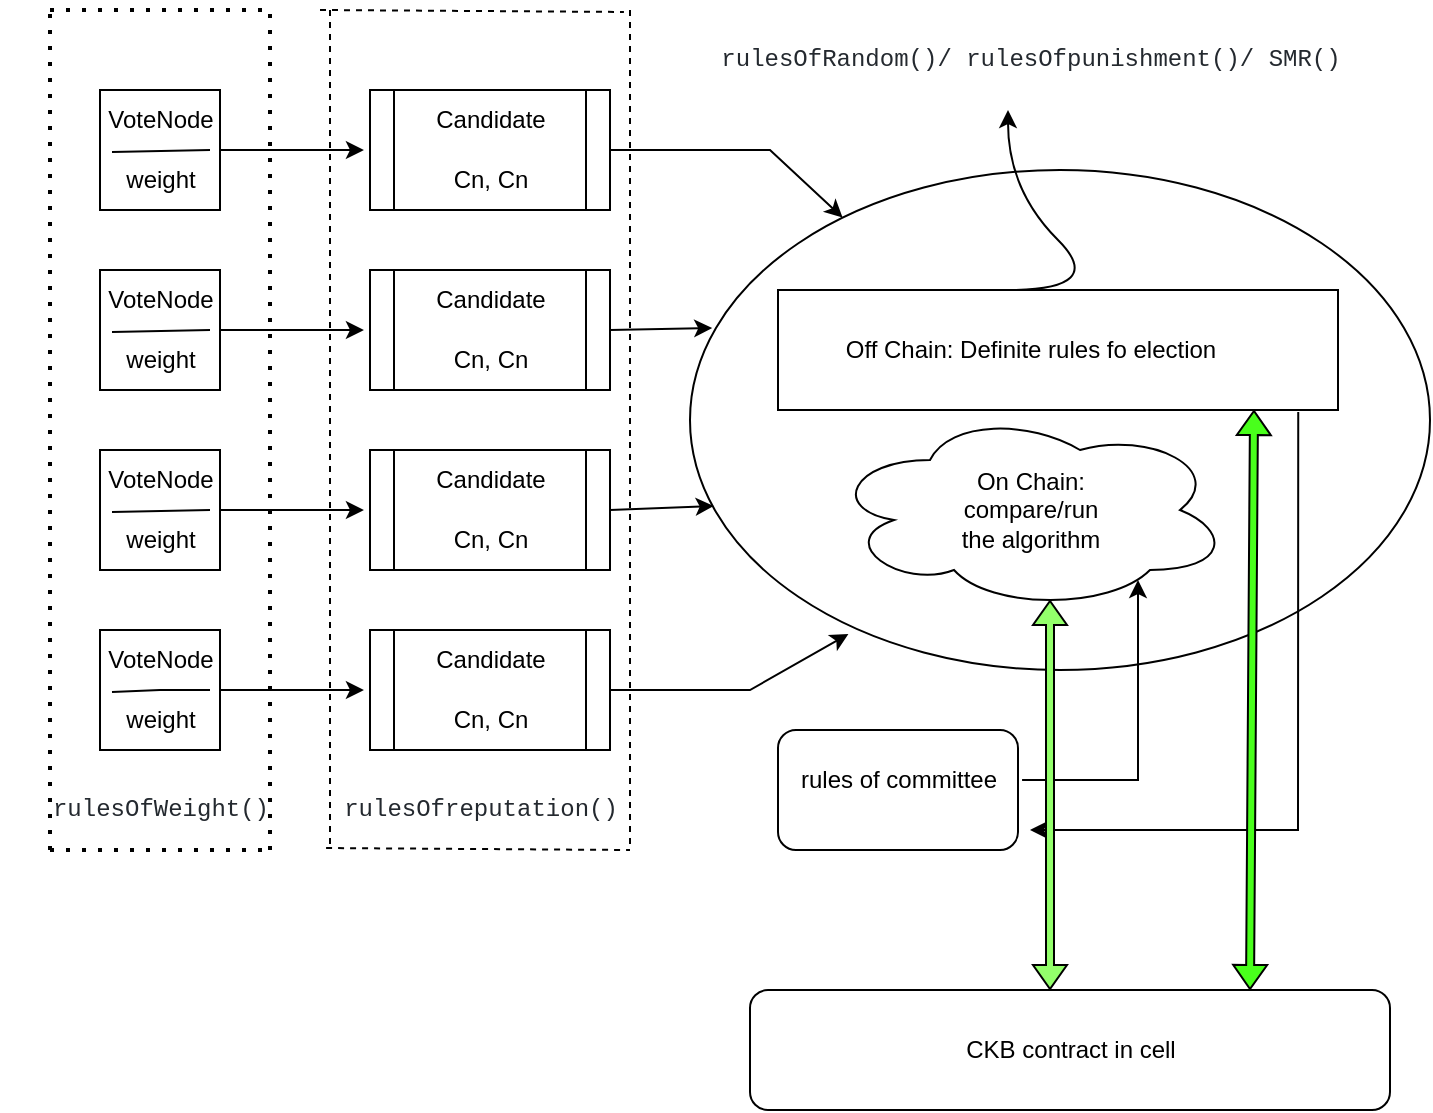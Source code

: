 <mxfile version="20.6.0" type="github">
  <diagram id="auPgPuv8J61tu-4cb-6g" name="第 1 页">
    <mxGraphModel dx="898" dy="523" grid="0" gridSize="10" guides="1" tooltips="1" connect="1" arrows="1" fold="1" page="1" pageScale="1" pageWidth="827" pageHeight="1169" math="0" shadow="0">
      <root>
        <mxCell id="0" />
        <mxCell id="1" parent="0" />
        <mxCell id="LjoHzXwH2n2T3uThLXAH-1" value="" style="whiteSpace=wrap;html=1;aspect=fixed;" vertex="1" parent="1">
          <mxGeometry x="75" y="60" width="60" height="60" as="geometry" />
        </mxCell>
        <mxCell id="LjoHzXwH2n2T3uThLXAH-3" value="VoteNode" style="text;html=1;resizable=0;autosize=1;align=center;verticalAlign=middle;points=[];fillColor=none;strokeColor=none;rounded=0;" vertex="1" parent="1">
          <mxGeometry x="65" y="60" width="80" height="30" as="geometry" />
        </mxCell>
        <mxCell id="LjoHzXwH2n2T3uThLXAH-4" value="" style="endArrow=none;html=1;rounded=0;exitX=0.2;exitY=1.033;exitDx=0;exitDy=0;exitPerimeter=0;" edge="1" parent="1" source="LjoHzXwH2n2T3uThLXAH-3">
          <mxGeometry width="50" height="50" relative="1" as="geometry">
            <mxPoint x="80" y="140" as="sourcePoint" />
            <mxPoint x="130" y="90" as="targetPoint" />
          </mxGeometry>
        </mxCell>
        <mxCell id="LjoHzXwH2n2T3uThLXAH-5" value="weight" style="text;html=1;resizable=0;autosize=1;align=center;verticalAlign=middle;points=[];fillColor=none;strokeColor=none;rounded=0;" vertex="1" parent="1">
          <mxGeometry x="75" y="90" width="60" height="30" as="geometry" />
        </mxCell>
        <mxCell id="LjoHzXwH2n2T3uThLXAH-6" value="" style="whiteSpace=wrap;html=1;aspect=fixed;" vertex="1" parent="1">
          <mxGeometry x="75" y="150" width="60" height="60" as="geometry" />
        </mxCell>
        <mxCell id="LjoHzXwH2n2T3uThLXAH-7" value="VoteNode" style="text;html=1;resizable=0;autosize=1;align=center;verticalAlign=middle;points=[];fillColor=none;strokeColor=none;rounded=0;" vertex="1" parent="1">
          <mxGeometry x="65" y="150" width="80" height="30" as="geometry" />
        </mxCell>
        <mxCell id="LjoHzXwH2n2T3uThLXAH-8" value="" style="endArrow=none;html=1;rounded=0;exitX=0.2;exitY=1.033;exitDx=0;exitDy=0;exitPerimeter=0;" edge="1" parent="1" source="LjoHzXwH2n2T3uThLXAH-7">
          <mxGeometry width="50" height="50" relative="1" as="geometry">
            <mxPoint x="80" y="230" as="sourcePoint" />
            <mxPoint x="130" y="180" as="targetPoint" />
          </mxGeometry>
        </mxCell>
        <mxCell id="LjoHzXwH2n2T3uThLXAH-9" value="weight" style="text;html=1;resizable=0;autosize=1;align=center;verticalAlign=middle;points=[];fillColor=none;strokeColor=none;rounded=0;" vertex="1" parent="1">
          <mxGeometry x="75" y="180" width="60" height="30" as="geometry" />
        </mxCell>
        <mxCell id="LjoHzXwH2n2T3uThLXAH-10" value="" style="whiteSpace=wrap;html=1;aspect=fixed;" vertex="1" parent="1">
          <mxGeometry x="75" y="240" width="60" height="60" as="geometry" />
        </mxCell>
        <mxCell id="LjoHzXwH2n2T3uThLXAH-11" value="VoteNode" style="text;html=1;resizable=0;autosize=1;align=center;verticalAlign=middle;points=[];fillColor=none;strokeColor=none;rounded=0;" vertex="1" parent="1">
          <mxGeometry x="65" y="240" width="80" height="30" as="geometry" />
        </mxCell>
        <mxCell id="LjoHzXwH2n2T3uThLXAH-12" value="" style="endArrow=none;html=1;rounded=0;exitX=0.2;exitY=1.033;exitDx=0;exitDy=0;exitPerimeter=0;" edge="1" parent="1" source="LjoHzXwH2n2T3uThLXAH-11">
          <mxGeometry width="50" height="50" relative="1" as="geometry">
            <mxPoint x="80" y="320" as="sourcePoint" />
            <mxPoint x="130" y="270" as="targetPoint" />
          </mxGeometry>
        </mxCell>
        <mxCell id="LjoHzXwH2n2T3uThLXAH-13" value="weight" style="text;html=1;resizable=0;autosize=1;align=center;verticalAlign=middle;points=[];fillColor=none;strokeColor=none;rounded=0;" vertex="1" parent="1">
          <mxGeometry x="75" y="270" width="60" height="30" as="geometry" />
        </mxCell>
        <mxCell id="LjoHzXwH2n2T3uThLXAH-14" value="" style="whiteSpace=wrap;html=1;aspect=fixed;" vertex="1" parent="1">
          <mxGeometry x="75" y="330" width="60" height="60" as="geometry" />
        </mxCell>
        <mxCell id="LjoHzXwH2n2T3uThLXAH-15" value="VoteNode" style="text;html=1;resizable=0;autosize=1;align=center;verticalAlign=middle;points=[];fillColor=none;strokeColor=none;rounded=0;" vertex="1" parent="1">
          <mxGeometry x="65" y="330" width="80" height="30" as="geometry" />
        </mxCell>
        <mxCell id="LjoHzXwH2n2T3uThLXAH-16" value="" style="endArrow=none;html=1;rounded=0;exitX=0.2;exitY=1.033;exitDx=0;exitDy=0;exitPerimeter=0;" edge="1" parent="1" source="LjoHzXwH2n2T3uThLXAH-15">
          <mxGeometry width="50" height="50" relative="1" as="geometry">
            <mxPoint x="80" y="410" as="sourcePoint" />
            <mxPoint x="130" y="360" as="targetPoint" />
            <Array as="points">
              <mxPoint x="105" y="360" />
            </Array>
          </mxGeometry>
        </mxCell>
        <mxCell id="LjoHzXwH2n2T3uThLXAH-17" value="weight" style="text;html=1;resizable=0;autosize=1;align=center;verticalAlign=middle;points=[];fillColor=none;strokeColor=none;rounded=0;" vertex="1" parent="1">
          <mxGeometry x="75" y="360" width="60" height="30" as="geometry" />
        </mxCell>
        <mxCell id="LjoHzXwH2n2T3uThLXAH-20" value="" style="endArrow=classic;html=1;rounded=0;exitX=0.913;exitY=1.067;exitDx=0;exitDy=0;exitPerimeter=0;" edge="1" parent="1">
          <mxGeometry width="50" height="50" relative="1" as="geometry">
            <mxPoint x="135.0" y="270.01" as="sourcePoint" />
            <mxPoint x="206.96" y="270" as="targetPoint" />
          </mxGeometry>
        </mxCell>
        <mxCell id="LjoHzXwH2n2T3uThLXAH-21" value="" style="endArrow=classic;html=1;rounded=0;exitX=0.913;exitY=1.067;exitDx=0;exitDy=0;exitPerimeter=0;" edge="1" parent="1">
          <mxGeometry width="50" height="50" relative="1" as="geometry">
            <mxPoint x="135.0" y="180.01" as="sourcePoint" />
            <mxPoint x="206.96" y="180" as="targetPoint" />
          </mxGeometry>
        </mxCell>
        <mxCell id="LjoHzXwH2n2T3uThLXAH-22" value="" style="endArrow=classic;html=1;rounded=0;exitX=0.913;exitY=1.067;exitDx=0;exitDy=0;exitPerimeter=0;" edge="1" parent="1">
          <mxGeometry width="50" height="50" relative="1" as="geometry">
            <mxPoint x="135.0" y="360.01" as="sourcePoint" />
            <mxPoint x="206.96" y="360" as="targetPoint" />
          </mxGeometry>
        </mxCell>
        <mxCell id="LjoHzXwH2n2T3uThLXAH-23" value="" style="endArrow=classic;html=1;rounded=0;exitX=0.913;exitY=1.067;exitDx=0;exitDy=0;exitPerimeter=0;" edge="1" parent="1">
          <mxGeometry width="50" height="50" relative="1" as="geometry">
            <mxPoint x="135" y="90.01" as="sourcePoint" />
            <mxPoint x="206.96" y="90" as="targetPoint" />
          </mxGeometry>
        </mxCell>
        <mxCell id="LjoHzXwH2n2T3uThLXAH-25" value="" style="shape=process;whiteSpace=wrap;html=1;backgroundOutline=1;" vertex="1" parent="1">
          <mxGeometry x="210" y="60" width="120" height="60" as="geometry" />
        </mxCell>
        <mxCell id="LjoHzXwH2n2T3uThLXAH-26" value="Candidate" style="text;html=1;resizable=0;autosize=1;align=center;verticalAlign=middle;points=[];fillColor=none;strokeColor=none;rounded=0;" vertex="1" parent="1">
          <mxGeometry x="230" y="60" width="80" height="30" as="geometry" />
        </mxCell>
        <mxCell id="LjoHzXwH2n2T3uThLXAH-27" value="Cn, Cn" style="text;html=1;resizable=0;autosize=1;align=center;verticalAlign=middle;points=[];fillColor=none;strokeColor=none;rounded=0;" vertex="1" parent="1">
          <mxGeometry x="240" y="90" width="60" height="30" as="geometry" />
        </mxCell>
        <mxCell id="LjoHzXwH2n2T3uThLXAH-28" value="" style="shape=process;whiteSpace=wrap;html=1;backgroundOutline=1;" vertex="1" parent="1">
          <mxGeometry x="210" y="150" width="120" height="60" as="geometry" />
        </mxCell>
        <mxCell id="LjoHzXwH2n2T3uThLXAH-29" value="Candidate" style="text;html=1;resizable=0;autosize=1;align=center;verticalAlign=middle;points=[];fillColor=none;strokeColor=none;rounded=0;" vertex="1" parent="1">
          <mxGeometry x="230" y="150" width="80" height="30" as="geometry" />
        </mxCell>
        <mxCell id="LjoHzXwH2n2T3uThLXAH-30" value="Cn, Cn" style="text;html=1;resizable=0;autosize=1;align=center;verticalAlign=middle;points=[];fillColor=none;strokeColor=none;rounded=0;" vertex="1" parent="1">
          <mxGeometry x="240" y="180" width="60" height="30" as="geometry" />
        </mxCell>
        <mxCell id="LjoHzXwH2n2T3uThLXAH-31" value="" style="shape=process;whiteSpace=wrap;html=1;backgroundOutline=1;" vertex="1" parent="1">
          <mxGeometry x="210" y="240" width="120" height="60" as="geometry" />
        </mxCell>
        <mxCell id="LjoHzXwH2n2T3uThLXAH-32" value="Candidate" style="text;html=1;resizable=0;autosize=1;align=center;verticalAlign=middle;points=[];fillColor=none;strokeColor=none;rounded=0;" vertex="1" parent="1">
          <mxGeometry x="230" y="240" width="80" height="30" as="geometry" />
        </mxCell>
        <mxCell id="LjoHzXwH2n2T3uThLXAH-33" value="Cn, Cn" style="text;html=1;resizable=0;autosize=1;align=center;verticalAlign=middle;points=[];fillColor=none;strokeColor=none;rounded=0;" vertex="1" parent="1">
          <mxGeometry x="240" y="270" width="60" height="30" as="geometry" />
        </mxCell>
        <mxCell id="LjoHzXwH2n2T3uThLXAH-34" value="" style="shape=process;whiteSpace=wrap;html=1;backgroundOutline=1;" vertex="1" parent="1">
          <mxGeometry x="210" y="330" width="120" height="60" as="geometry" />
        </mxCell>
        <mxCell id="LjoHzXwH2n2T3uThLXAH-35" value="Candidate" style="text;html=1;resizable=0;autosize=1;align=center;verticalAlign=middle;points=[];fillColor=none;strokeColor=none;rounded=0;" vertex="1" parent="1">
          <mxGeometry x="230" y="330" width="80" height="30" as="geometry" />
        </mxCell>
        <mxCell id="LjoHzXwH2n2T3uThLXAH-36" value="Cn, Cn" style="text;html=1;resizable=0;autosize=1;align=center;verticalAlign=middle;points=[];fillColor=none;strokeColor=none;rounded=0;" vertex="1" parent="1">
          <mxGeometry x="240" y="360" width="60" height="30" as="geometry" />
        </mxCell>
        <mxCell id="LjoHzXwH2n2T3uThLXAH-37" value="" style="ellipse;whiteSpace=wrap;html=1;" vertex="1" parent="1">
          <mxGeometry x="370" y="100" width="370" height="250" as="geometry" />
        </mxCell>
        <mxCell id="LjoHzXwH2n2T3uThLXAH-38" value="" style="endArrow=classic;html=1;rounded=0;exitX=1;exitY=0.5;exitDx=0;exitDy=0;" edge="1" parent="1" source="LjoHzXwH2n2T3uThLXAH-25" target="LjoHzXwH2n2T3uThLXAH-37">
          <mxGeometry width="50" height="50" relative="1" as="geometry">
            <mxPoint x="430" y="290" as="sourcePoint" />
            <mxPoint x="480" y="240" as="targetPoint" />
            <Array as="points">
              <mxPoint x="410" y="90" />
            </Array>
          </mxGeometry>
        </mxCell>
        <mxCell id="LjoHzXwH2n2T3uThLXAH-39" value="" style="endArrow=classic;html=1;rounded=0;exitX=1;exitY=0.5;exitDx=0;exitDy=0;entryX=0.03;entryY=0.316;entryDx=0;entryDy=0;entryPerimeter=0;" edge="1" parent="1" source="LjoHzXwH2n2T3uThLXAH-28" target="LjoHzXwH2n2T3uThLXAH-37">
          <mxGeometry width="50" height="50" relative="1" as="geometry">
            <mxPoint x="430" y="290" as="sourcePoint" />
            <mxPoint x="480" y="240" as="targetPoint" />
          </mxGeometry>
        </mxCell>
        <mxCell id="LjoHzXwH2n2T3uThLXAH-40" value="" style="endArrow=classic;html=1;rounded=0;exitX=1;exitY=0.5;exitDx=0;exitDy=0;entryX=0.032;entryY=0.672;entryDx=0;entryDy=0;entryPerimeter=0;" edge="1" parent="1" source="LjoHzXwH2n2T3uThLXAH-31" target="LjoHzXwH2n2T3uThLXAH-37">
          <mxGeometry width="50" height="50" relative="1" as="geometry">
            <mxPoint x="430" y="290" as="sourcePoint" />
            <mxPoint x="480" y="240" as="targetPoint" />
          </mxGeometry>
        </mxCell>
        <mxCell id="LjoHzXwH2n2T3uThLXAH-41" value="" style="endArrow=classic;html=1;rounded=0;exitX=1;exitY=0.5;exitDx=0;exitDy=0;entryX=0.214;entryY=0.928;entryDx=0;entryDy=0;entryPerimeter=0;" edge="1" parent="1" source="LjoHzXwH2n2T3uThLXAH-34" target="LjoHzXwH2n2T3uThLXAH-37">
          <mxGeometry width="50" height="50" relative="1" as="geometry">
            <mxPoint x="430" y="290" as="sourcePoint" />
            <mxPoint x="480" y="240" as="targetPoint" />
            <Array as="points">
              <mxPoint x="400" y="360" />
            </Array>
          </mxGeometry>
        </mxCell>
        <mxCell id="LjoHzXwH2n2T3uThLXAH-42" value="" style="ellipse;shape=cloud;whiteSpace=wrap;html=1;" vertex="1" parent="1">
          <mxGeometry x="440" y="220" width="200" height="100" as="geometry" />
        </mxCell>
        <mxCell id="LjoHzXwH2n2T3uThLXAH-43" value="&amp;nbsp;On Chain:&amp;nbsp;&lt;br&gt;compare/run &lt;br&gt;the algorithm" style="text;html=1;resizable=0;autosize=1;align=center;verticalAlign=middle;points=[];fillColor=none;strokeColor=none;rounded=0;" vertex="1" parent="1">
          <mxGeometry x="495" y="240" width="90" height="60" as="geometry" />
        </mxCell>
        <mxCell id="LjoHzXwH2n2T3uThLXAH-46" value="" style="rounded=0;whiteSpace=wrap;html=1;" vertex="1" parent="1">
          <mxGeometry x="414" y="160" width="280" height="60" as="geometry" />
        </mxCell>
        <mxCell id="LjoHzXwH2n2T3uThLXAH-47" value="Off Chain: Definite rules fo election" style="text;html=1;resizable=0;autosize=1;align=center;verticalAlign=middle;points=[];fillColor=none;strokeColor=none;rounded=0;" vertex="1" parent="1">
          <mxGeometry x="435" y="175" width="210" height="30" as="geometry" />
        </mxCell>
        <mxCell id="LjoHzXwH2n2T3uThLXAH-49" value="" style="endArrow=none;dashed=1;html=1;dashPattern=1 3;strokeWidth=2;rounded=0;" edge="1" parent="1">
          <mxGeometry width="50" height="50" relative="1" as="geometry">
            <mxPoint x="50" y="440" as="sourcePoint" />
            <mxPoint x="160" y="440" as="targetPoint" />
          </mxGeometry>
        </mxCell>
        <mxCell id="LjoHzXwH2n2T3uThLXAH-50" value="" style="endArrow=none;dashed=1;html=1;dashPattern=1 3;strokeWidth=2;rounded=0;" edge="1" parent="1">
          <mxGeometry width="50" height="50" relative="1" as="geometry">
            <mxPoint x="50" y="440" as="sourcePoint" />
            <mxPoint x="50" y="20" as="targetPoint" />
          </mxGeometry>
        </mxCell>
        <mxCell id="LjoHzXwH2n2T3uThLXAH-51" value="" style="endArrow=none;dashed=1;html=1;dashPattern=1 3;strokeWidth=2;rounded=0;" edge="1" parent="1">
          <mxGeometry width="50" height="50" relative="1" as="geometry">
            <mxPoint x="160" y="440" as="sourcePoint" />
            <mxPoint x="160" y="20" as="targetPoint" />
          </mxGeometry>
        </mxCell>
        <mxCell id="LjoHzXwH2n2T3uThLXAH-52" value="" style="endArrow=none;dashed=1;html=1;dashPattern=1 3;strokeWidth=2;rounded=0;" edge="1" parent="1">
          <mxGeometry width="50" height="50" relative="1" as="geometry">
            <mxPoint x="50" y="20" as="sourcePoint" />
            <mxPoint x="160" y="20" as="targetPoint" />
          </mxGeometry>
        </mxCell>
        <mxCell id="LjoHzXwH2n2T3uThLXAH-53" value="&lt;pre style=&quot;box-sizing: border-box; font-family: ui-monospace, SFMono-Regular, &amp;quot;SF Mono&amp;quot;, Menlo, Consolas, &amp;quot;Liberation Mono&amp;quot;, monospace; margin-top: 0px; margin-bottom: 0px; overflow-wrap: normal; padding: 16px; overflow: auto; line-height: 1.45; background-color: var(--color-canvas-subtle); border-radius: 6px; word-break: normal; color: rgb(36, 41, 47); text-align: start;&quot; class=&quot;notranslate&quot;&gt;&lt;span style=&quot;box-sizing: border-box; color: var(--color-prettylights-syntax-keyword);&quot; class=&quot;pl-k&quot;&gt;rulesOfWeight&lt;/span&gt;()&lt;/pre&gt;" style="text;html=1;resizable=0;autosize=1;align=center;verticalAlign=middle;points=[];fillColor=none;strokeColor=none;rounded=0;" vertex="1" parent="1">
          <mxGeometry x="25" y="390" width="160" height="60" as="geometry" />
        </mxCell>
        <mxCell id="LjoHzXwH2n2T3uThLXAH-54" value="" style="endArrow=none;dashed=1;html=1;rounded=0;exitX=1.019;exitY=0.817;exitDx=0;exitDy=0;exitPerimeter=0;" edge="1" parent="1" source="LjoHzXwH2n2T3uThLXAH-53">
          <mxGeometry width="50" height="50" relative="1" as="geometry">
            <mxPoint x="200" y="440" as="sourcePoint" />
            <mxPoint x="340" y="440" as="targetPoint" />
          </mxGeometry>
        </mxCell>
        <mxCell id="LjoHzXwH2n2T3uThLXAH-55" value="" style="endArrow=none;dashed=1;html=1;rounded=0;exitX=1.019;exitY=0.817;exitDx=0;exitDy=0;exitPerimeter=0;" edge="1" parent="1">
          <mxGeometry width="50" height="50" relative="1" as="geometry">
            <mxPoint x="185.0" y="20" as="sourcePoint" />
            <mxPoint x="336.96" y="20.98" as="targetPoint" />
          </mxGeometry>
        </mxCell>
        <mxCell id="LjoHzXwH2n2T3uThLXAH-56" value="" style="endArrow=none;dashed=1;html=1;rounded=0;" edge="1" parent="1">
          <mxGeometry width="50" height="50" relative="1" as="geometry">
            <mxPoint x="190" y="20" as="sourcePoint" />
            <mxPoint x="190" y="440" as="targetPoint" />
          </mxGeometry>
        </mxCell>
        <mxCell id="LjoHzXwH2n2T3uThLXAH-57" value="" style="endArrow=none;dashed=1;html=1;rounded=0;" edge="1" parent="1">
          <mxGeometry width="50" height="50" relative="1" as="geometry">
            <mxPoint x="340" y="20" as="sourcePoint" />
            <mxPoint x="340" y="440" as="targetPoint" />
          </mxGeometry>
        </mxCell>
        <mxCell id="LjoHzXwH2n2T3uThLXAH-58" value="&lt;pre style=&quot;box-sizing: border-box; font-family: ui-monospace, SFMono-Regular, &amp;quot;SF Mono&amp;quot;, Menlo, Consolas, &amp;quot;Liberation Mono&amp;quot;, monospace; margin-top: 0px; margin-bottom: 0px; overflow-wrap: normal; padding: 16px; overflow: auto; line-height: 1.45; background-color: var(--color-canvas-subtle); border-radius: 6px; word-break: normal; color: rgb(36, 41, 47); text-align: start;&quot; class=&quot;notranslate&quot;&gt;&lt;span style=&quot;box-sizing: border-box; color: var(--color-prettylights-syntax-keyword);&quot; class=&quot;pl-k&quot;&gt;rulesOfreputation()&lt;/span&gt;&lt;/pre&gt;" style="text;html=1;resizable=0;autosize=1;align=center;verticalAlign=middle;points=[];fillColor=none;strokeColor=none;rounded=0;" vertex="1" parent="1">
          <mxGeometry x="170" y="390" width="190" height="60" as="geometry" />
        </mxCell>
        <mxCell id="LjoHzXwH2n2T3uThLXAH-59" value="" style="curved=1;endArrow=classic;html=1;rounded=0;" edge="1" parent="1">
          <mxGeometry width="50" height="50" relative="1" as="geometry">
            <mxPoint x="529" y="160" as="sourcePoint" />
            <mxPoint x="529" y="70" as="targetPoint" />
            <Array as="points">
              <mxPoint x="579" y="160" />
              <mxPoint x="529" y="110" />
            </Array>
          </mxGeometry>
        </mxCell>
        <mxCell id="LjoHzXwH2n2T3uThLXAH-60" value="&lt;pre style=&quot;box-sizing: border-box; font-family: ui-monospace, SFMono-Regular, &amp;quot;SF Mono&amp;quot;, Menlo, Consolas, &amp;quot;Liberation Mono&amp;quot;, monospace; margin-top: 0px; margin-bottom: 0px; overflow-wrap: normal; padding: 16px; overflow: auto; line-height: 1.45; background-color: var(--color-canvas-subtle); border-radius: 6px; word-break: normal; color: rgb(36, 41, 47); text-align: start;&quot; class=&quot;notranslate&quot;&gt;&lt;span style=&quot;box-sizing: border-box; color: var(--color-prettylights-syntax-keyword);&quot; class=&quot;pl-k&quot;&gt;rulesOfRandom()/&lt;/span&gt; rulesOfpunishment()/ SMR()&lt;/pre&gt;" style="text;html=1;resizable=0;autosize=1;align=center;verticalAlign=middle;points=[];fillColor=none;strokeColor=none;rounded=0;" vertex="1" parent="1">
          <mxGeometry x="355" y="15" width="370" height="60" as="geometry" />
        </mxCell>
        <mxCell id="LjoHzXwH2n2T3uThLXAH-61" value="" style="rounded=1;whiteSpace=wrap;html=1;" vertex="1" parent="1">
          <mxGeometry x="414" y="380" width="120" height="60" as="geometry" />
        </mxCell>
        <mxCell id="LjoHzXwH2n2T3uThLXAH-62" value="rules of committee" style="text;html=1;resizable=0;autosize=1;align=center;verticalAlign=middle;points=[];fillColor=none;strokeColor=none;rounded=0;" vertex="1" parent="1">
          <mxGeometry x="414" y="390" width="120" height="30" as="geometry" />
        </mxCell>
        <mxCell id="LjoHzXwH2n2T3uThLXAH-63" value="" style="endArrow=classic;html=1;rounded=0;exitX=1.017;exitY=0.5;exitDx=0;exitDy=0;exitPerimeter=0;entryX=0.77;entryY=0.85;entryDx=0;entryDy=0;entryPerimeter=0;" edge="1" parent="1" source="LjoHzXwH2n2T3uThLXAH-62" target="LjoHzXwH2n2T3uThLXAH-42">
          <mxGeometry width="50" height="50" relative="1" as="geometry">
            <mxPoint x="390" y="290" as="sourcePoint" />
            <mxPoint x="600" y="405" as="targetPoint" />
            <Array as="points">
              <mxPoint x="594" y="405" />
            </Array>
          </mxGeometry>
        </mxCell>
        <mxCell id="LjoHzXwH2n2T3uThLXAH-64" value="" style="endArrow=classic;html=1;rounded=0;exitX=0.929;exitY=1.017;exitDx=0;exitDy=0;exitPerimeter=0;" edge="1" parent="1" source="LjoHzXwH2n2T3uThLXAH-46">
          <mxGeometry width="50" height="50" relative="1" as="geometry">
            <mxPoint x="390" y="290" as="sourcePoint" />
            <mxPoint x="540" y="430" as="targetPoint" />
            <Array as="points">
              <mxPoint x="674" y="430" />
            </Array>
          </mxGeometry>
        </mxCell>
        <mxCell id="LjoHzXwH2n2T3uThLXAH-65" value="" style="shape=flexArrow;endArrow=classic;startArrow=classic;html=1;rounded=0;entryX=0.55;entryY=0.95;entryDx=0;entryDy=0;entryPerimeter=0;width=4;startSize=3.67;startWidth=12;endWidth=12;endSize=3.67;fillColor=#93FF6B;" edge="1" parent="1" target="LjoHzXwH2n2T3uThLXAH-42">
          <mxGeometry width="100" height="100" relative="1" as="geometry">
            <mxPoint x="550" y="510" as="sourcePoint" />
            <mxPoint x="794" y="420" as="targetPoint" />
          </mxGeometry>
        </mxCell>
        <mxCell id="LjoHzXwH2n2T3uThLXAH-66" value="" style="shape=flexArrow;endArrow=classic;startArrow=classic;html=1;rounded=0;entryX=0.85;entryY=1;entryDx=0;entryDy=0;entryPerimeter=0;width=4;startSize=3.67;startWidth=12;endWidth=12;endSize=3.67;fillColor=#49FF1C;" edge="1" parent="1" target="LjoHzXwH2n2T3uThLXAH-46">
          <mxGeometry width="100" height="100" relative="1" as="geometry">
            <mxPoint x="650" y="510" as="sourcePoint" />
            <mxPoint x="650" y="220" as="targetPoint" />
          </mxGeometry>
        </mxCell>
        <mxCell id="LjoHzXwH2n2T3uThLXAH-67" value="" style="rounded=1;whiteSpace=wrap;html=1;" vertex="1" parent="1">
          <mxGeometry x="400" y="510" width="320" height="60" as="geometry" />
        </mxCell>
        <mxCell id="LjoHzXwH2n2T3uThLXAH-68" value="CKB contract in cell" style="text;html=1;resizable=0;autosize=1;align=center;verticalAlign=middle;points=[];fillColor=none;strokeColor=none;rounded=0;" vertex="1" parent="1">
          <mxGeometry x="495" y="525" width="130" height="30" as="geometry" />
        </mxCell>
      </root>
    </mxGraphModel>
  </diagram>
</mxfile>
